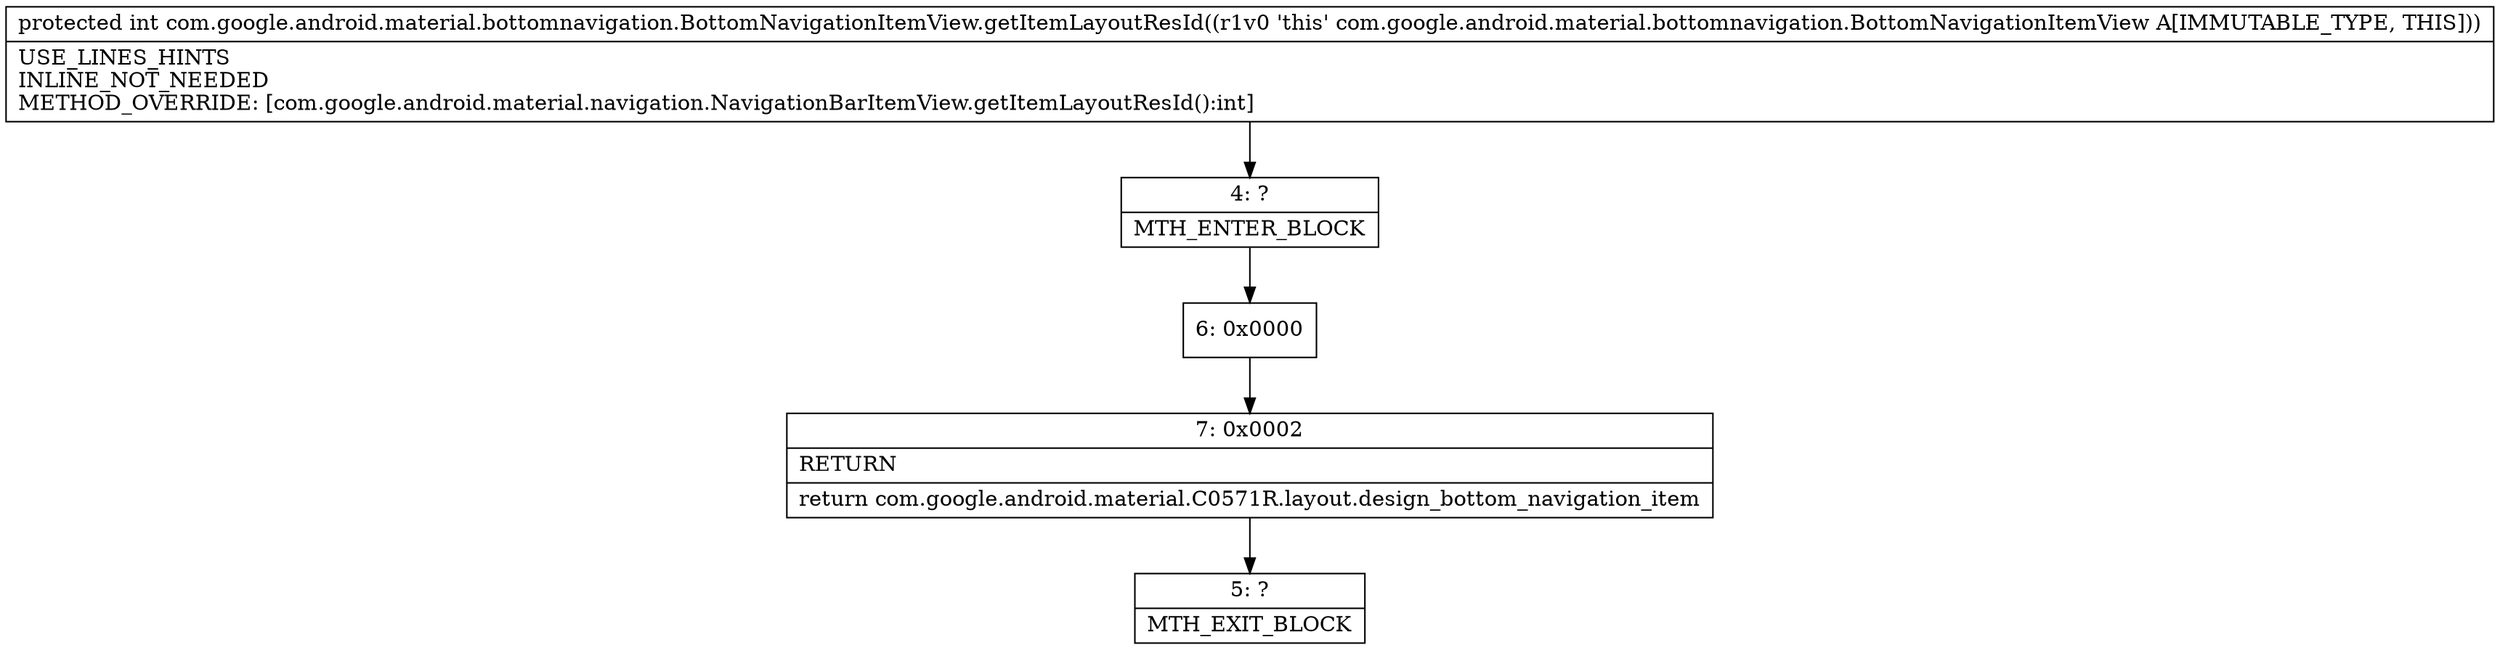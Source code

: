 digraph "CFG forcom.google.android.material.bottomnavigation.BottomNavigationItemView.getItemLayoutResId()I" {
Node_4 [shape=record,label="{4\:\ ?|MTH_ENTER_BLOCK\l}"];
Node_6 [shape=record,label="{6\:\ 0x0000}"];
Node_7 [shape=record,label="{7\:\ 0x0002|RETURN\l|return com.google.android.material.C0571R.layout.design_bottom_navigation_item\l}"];
Node_5 [shape=record,label="{5\:\ ?|MTH_EXIT_BLOCK\l}"];
MethodNode[shape=record,label="{protected int com.google.android.material.bottomnavigation.BottomNavigationItemView.getItemLayoutResId((r1v0 'this' com.google.android.material.bottomnavigation.BottomNavigationItemView A[IMMUTABLE_TYPE, THIS]))  | USE_LINES_HINTS\lINLINE_NOT_NEEDED\lMETHOD_OVERRIDE: [com.google.android.material.navigation.NavigationBarItemView.getItemLayoutResId():int]\l}"];
MethodNode -> Node_4;Node_4 -> Node_6;
Node_6 -> Node_7;
Node_7 -> Node_5;
}

